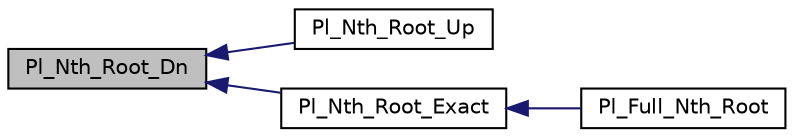 digraph "Pl_Nth_Root_Dn"
{
  edge [fontname="Helvetica",fontsize="10",labelfontname="Helvetica",labelfontsize="10"];
  node [fontname="Helvetica",fontsize="10",shape=record];
  rankdir="LR";
  Node1 [label="Pl_Nth_Root_Dn",height=0.2,width=0.4,color="black", fillcolor="grey75", style="filled", fontcolor="black"];
  Node1 -> Node2 [dir="back",color="midnightblue",fontsize="10",style="solid",fontname="Helvetica"];
  Node2 [label="Pl_Nth_Root_Up",height=0.2,width=0.4,color="black", fillcolor="white", style="filled",URL="$oper__supp_8h.html#a39e2cad4623000df07919778b0e469ea"];
  Node1 -> Node3 [dir="back",color="midnightblue",fontsize="10",style="solid",fontname="Helvetica"];
  Node3 [label="Pl_Nth_Root_Exact",height=0.2,width=0.4,color="black", fillcolor="white", style="filled",URL="$oper__supp_8h.html#af7f6282deb2250da4d7e67cf73104df9"];
  Node3 -> Node4 [dir="back",color="midnightblue",fontsize="10",style="solid",fontname="Helvetica"];
  Node4 [label="Pl_Full_Nth_Root",height=0.2,width=0.4,color="black", fillcolor="white", style="filled",URL="$oper__supp_8h.html#af9c9a27aecbd33f44b5d422c36a2288c"];
}
